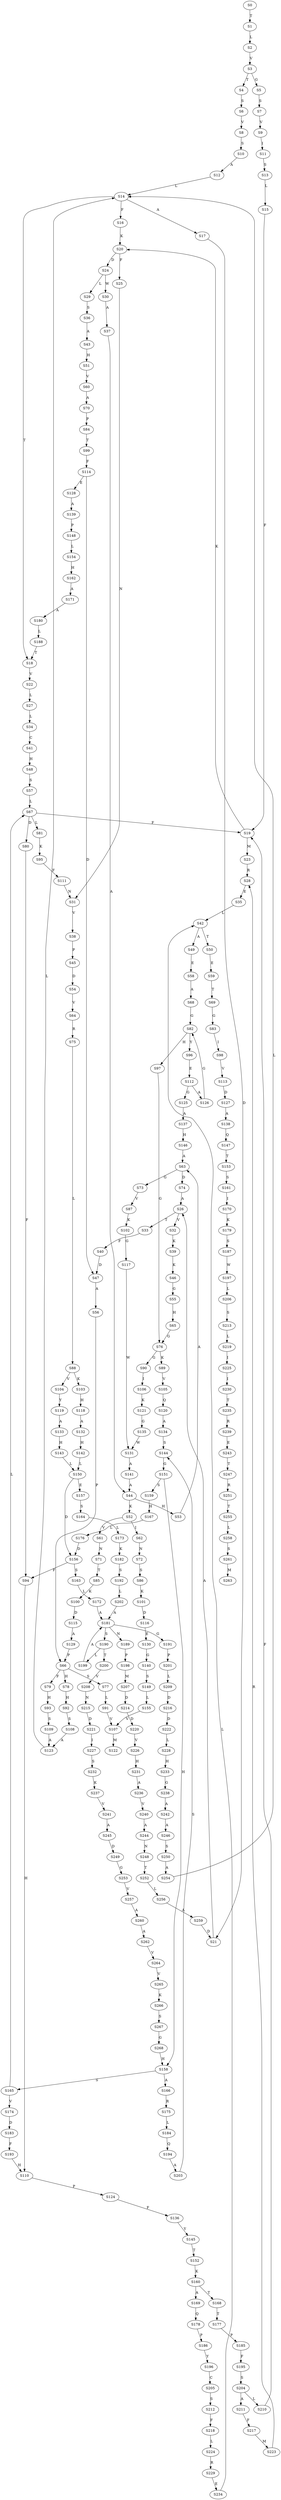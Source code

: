 strict digraph  {
	S0 -> S1 [ label = T ];
	S1 -> S2 [ label = L ];
	S2 -> S3 [ label = V ];
	S3 -> S4 [ label = T ];
	S3 -> S5 [ label = G ];
	S4 -> S6 [ label = S ];
	S5 -> S7 [ label = S ];
	S6 -> S8 [ label = V ];
	S7 -> S9 [ label = V ];
	S8 -> S10 [ label = S ];
	S9 -> S11 [ label = I ];
	S10 -> S12 [ label = A ];
	S11 -> S13 [ label = S ];
	S12 -> S14 [ label = L ];
	S13 -> S15 [ label = L ];
	S14 -> S16 [ label = F ];
	S14 -> S17 [ label = A ];
	S14 -> S18 [ label = T ];
	S15 -> S19 [ label = F ];
	S16 -> S20 [ label = K ];
	S17 -> S21 [ label = D ];
	S18 -> S22 [ label = V ];
	S19 -> S23 [ label = M ];
	S19 -> S20 [ label = K ];
	S20 -> S24 [ label = D ];
	S20 -> S25 [ label = F ];
	S21 -> S26 [ label = A ];
	S22 -> S27 [ label = L ];
	S23 -> S28 [ label = R ];
	S24 -> S29 [ label = L ];
	S24 -> S30 [ label = W ];
	S25 -> S31 [ label = N ];
	S26 -> S32 [ label = V ];
	S26 -> S33 [ label = T ];
	S27 -> S34 [ label = L ];
	S28 -> S35 [ label = E ];
	S29 -> S36 [ label = S ];
	S30 -> S37 [ label = A ];
	S31 -> S38 [ label = V ];
	S32 -> S39 [ label = K ];
	S33 -> S40 [ label = F ];
	S34 -> S41 [ label = C ];
	S35 -> S42 [ label = L ];
	S36 -> S43 [ label = A ];
	S37 -> S44 [ label = A ];
	S38 -> S45 [ label = P ];
	S39 -> S46 [ label = K ];
	S40 -> S47 [ label = D ];
	S41 -> S48 [ label = H ];
	S42 -> S49 [ label = A ];
	S42 -> S50 [ label = T ];
	S43 -> S51 [ label = H ];
	S44 -> S52 [ label = K ];
	S44 -> S53 [ label = H ];
	S45 -> S54 [ label = D ];
	S46 -> S55 [ label = G ];
	S47 -> S56 [ label = A ];
	S48 -> S57 [ label = S ];
	S49 -> S58 [ label = E ];
	S50 -> S59 [ label = E ];
	S51 -> S60 [ label = V ];
	S52 -> S61 [ label = V ];
	S52 -> S62 [ label = I ];
	S53 -> S63 [ label = A ];
	S54 -> S64 [ label = V ];
	S55 -> S65 [ label = H ];
	S56 -> S66 [ label = P ];
	S57 -> S67 [ label = L ];
	S58 -> S68 [ label = A ];
	S59 -> S69 [ label = T ];
	S60 -> S70 [ label = A ];
	S61 -> S71 [ label = N ];
	S62 -> S72 [ label = N ];
	S63 -> S73 [ label = G ];
	S63 -> S74 [ label = D ];
	S64 -> S75 [ label = R ];
	S65 -> S76 [ label = G ];
	S66 -> S77 [ label = S ];
	S66 -> S78 [ label = H ];
	S66 -> S79 [ label = F ];
	S67 -> S80 [ label = D ];
	S67 -> S81 [ label = L ];
	S67 -> S19 [ label = F ];
	S68 -> S82 [ label = G ];
	S69 -> S83 [ label = G ];
	S70 -> S84 [ label = P ];
	S71 -> S85 [ label = T ];
	S72 -> S86 [ label = S ];
	S73 -> S87 [ label = V ];
	S74 -> S26 [ label = A ];
	S75 -> S88 [ label = L ];
	S76 -> S89 [ label = K ];
	S76 -> S90 [ label = G ];
	S77 -> S91 [ label = L ];
	S78 -> S92 [ label = H ];
	S79 -> S93 [ label = H ];
	S80 -> S94 [ label = F ];
	S81 -> S95 [ label = K ];
	S82 -> S96 [ label = Y ];
	S82 -> S97 [ label = H ];
	S83 -> S98 [ label = I ];
	S84 -> S99 [ label = T ];
	S85 -> S100 [ label = K ];
	S86 -> S101 [ label = K ];
	S87 -> S102 [ label = K ];
	S88 -> S103 [ label = K ];
	S88 -> S104 [ label = V ];
	S89 -> S105 [ label = V ];
	S90 -> S106 [ label = I ];
	S91 -> S107 [ label = V ];
	S92 -> S108 [ label = S ];
	S93 -> S109 [ label = S ];
	S94 -> S110 [ label = H ];
	S95 -> S111 [ label = F ];
	S96 -> S112 [ label = E ];
	S97 -> S76 [ label = G ];
	S98 -> S113 [ label = V ];
	S99 -> S114 [ label = F ];
	S100 -> S115 [ label = D ];
	S101 -> S116 [ label = D ];
	S102 -> S117 [ label = G ];
	S103 -> S118 [ label = H ];
	S104 -> S119 [ label = Y ];
	S105 -> S120 [ label = Q ];
	S106 -> S121 [ label = K ];
	S107 -> S122 [ label = M ];
	S108 -> S123 [ label = A ];
	S109 -> S123 [ label = A ];
	S110 -> S124 [ label = P ];
	S111 -> S31 [ label = N ];
	S112 -> S125 [ label = G ];
	S112 -> S126 [ label = A ];
	S113 -> S127 [ label = D ];
	S114 -> S128 [ label = E ];
	S114 -> S47 [ label = D ];
	S115 -> S129 [ label = A ];
	S116 -> S130 [ label = E ];
	S117 -> S131 [ label = W ];
	S118 -> S132 [ label = A ];
	S119 -> S133 [ label = A ];
	S120 -> S134 [ label = A ];
	S121 -> S135 [ label = G ];
	S123 -> S14 [ label = L ];
	S124 -> S136 [ label = F ];
	S125 -> S137 [ label = A ];
	S126 -> S82 [ label = G ];
	S127 -> S138 [ label = A ];
	S128 -> S139 [ label = A ];
	S129 -> S66 [ label = P ];
	S130 -> S140 [ label = G ];
	S131 -> S141 [ label = A ];
	S132 -> S142 [ label = H ];
	S133 -> S143 [ label = H ];
	S134 -> S144 [ label = S ];
	S135 -> S131 [ label = W ];
	S136 -> S145 [ label = Y ];
	S137 -> S146 [ label = H ];
	S138 -> S147 [ label = Q ];
	S139 -> S148 [ label = P ];
	S140 -> S149 [ label = S ];
	S141 -> S44 [ label = A ];
	S142 -> S150 [ label = L ];
	S143 -> S150 [ label = L ];
	S144 -> S151 [ label = G ];
	S145 -> S152 [ label = T ];
	S146 -> S63 [ label = A ];
	S147 -> S153 [ label = T ];
	S148 -> S154 [ label = L ];
	S149 -> S155 [ label = L ];
	S150 -> S156 [ label = D ];
	S150 -> S157 [ label = E ];
	S151 -> S158 [ label = H ];
	S151 -> S159 [ label = S ];
	S152 -> S160 [ label = K ];
	S153 -> S161 [ label = S ];
	S154 -> S162 [ label = H ];
	S155 -> S107 [ label = V ];
	S156 -> S163 [ label = S ];
	S156 -> S94 [ label = F ];
	S157 -> S164 [ label = S ];
	S158 -> S165 [ label = S ];
	S158 -> S166 [ label = A ];
	S159 -> S167 [ label = H ];
	S160 -> S168 [ label = T ];
	S160 -> S169 [ label = A ];
	S161 -> S170 [ label = I ];
	S162 -> S171 [ label = A ];
	S163 -> S172 [ label = L ];
	S164 -> S173 [ label = L ];
	S165 -> S67 [ label = L ];
	S165 -> S174 [ label = V ];
	S166 -> S175 [ label = R ];
	S167 -> S176 [ label = L ];
	S168 -> S177 [ label = T ];
	S169 -> S178 [ label = Q ];
	S170 -> S179 [ label = K ];
	S171 -> S180 [ label = A ];
	S172 -> S181 [ label = A ];
	S173 -> S182 [ label = K ];
	S174 -> S183 [ label = D ];
	S175 -> S184 [ label = L ];
	S176 -> S156 [ label = D ];
	S177 -> S185 [ label = P ];
	S178 -> S186 [ label = P ];
	S179 -> S187 [ label = S ];
	S180 -> S188 [ label = L ];
	S181 -> S189 [ label = N ];
	S181 -> S190 [ label = S ];
	S181 -> S191 [ label = G ];
	S182 -> S192 [ label = S ];
	S183 -> S193 [ label = F ];
	S184 -> S194 [ label = Q ];
	S185 -> S195 [ label = F ];
	S186 -> S196 [ label = Y ];
	S187 -> S197 [ label = W ];
	S188 -> S18 [ label = T ];
	S189 -> S198 [ label = P ];
	S190 -> S199 [ label = L ];
	S190 -> S200 [ label = T ];
	S191 -> S201 [ label = P ];
	S192 -> S202 [ label = L ];
	S193 -> S110 [ label = H ];
	S194 -> S203 [ label = A ];
	S195 -> S204 [ label = S ];
	S196 -> S205 [ label = C ];
	S197 -> S206 [ label = L ];
	S198 -> S207 [ label = M ];
	S199 -> S181 [ label = A ];
	S200 -> S208 [ label = V ];
	S201 -> S209 [ label = L ];
	S202 -> S181 [ label = A ];
	S203 -> S144 [ label = S ];
	S204 -> S210 [ label = L ];
	S204 -> S211 [ label = A ];
	S205 -> S212 [ label = S ];
	S206 -> S213 [ label = S ];
	S207 -> S214 [ label = D ];
	S208 -> S215 [ label = N ];
	S209 -> S216 [ label = D ];
	S210 -> S19 [ label = F ];
	S211 -> S217 [ label = F ];
	S212 -> S218 [ label = F ];
	S213 -> S219 [ label = L ];
	S214 -> S220 [ label = D ];
	S215 -> S221 [ label = D ];
	S216 -> S222 [ label = D ];
	S217 -> S223 [ label = M ];
	S218 -> S224 [ label = L ];
	S219 -> S225 [ label = I ];
	S220 -> S226 [ label = V ];
	S221 -> S227 [ label = I ];
	S222 -> S228 [ label = L ];
	S223 -> S28 [ label = R ];
	S224 -> S229 [ label = R ];
	S225 -> S230 [ label = I ];
	S226 -> S231 [ label = H ];
	S227 -> S232 [ label = S ];
	S228 -> S233 [ label = H ];
	S229 -> S234 [ label = E ];
	S230 -> S235 [ label = T ];
	S231 -> S236 [ label = A ];
	S232 -> S237 [ label = K ];
	S233 -> S238 [ label = G ];
	S234 -> S42 [ label = L ];
	S235 -> S239 [ label = R ];
	S236 -> S240 [ label = V ];
	S237 -> S241 [ label = V ];
	S238 -> S242 [ label = A ];
	S239 -> S243 [ label = E ];
	S240 -> S244 [ label = A ];
	S241 -> S245 [ label = A ];
	S242 -> S246 [ label = A ];
	S243 -> S247 [ label = T ];
	S244 -> S248 [ label = N ];
	S245 -> S249 [ label = D ];
	S246 -> S250 [ label = S ];
	S247 -> S251 [ label = R ];
	S248 -> S252 [ label = T ];
	S249 -> S253 [ label = G ];
	S250 -> S254 [ label = A ];
	S251 -> S255 [ label = T ];
	S252 -> S256 [ label = L ];
	S253 -> S257 [ label = V ];
	S254 -> S14 [ label = L ];
	S255 -> S258 [ label = L ];
	S256 -> S259 [ label = A ];
	S257 -> S260 [ label = A ];
	S258 -> S261 [ label = S ];
	S259 -> S21 [ label = D ];
	S260 -> S262 [ label = A ];
	S261 -> S263 [ label = M ];
	S262 -> S264 [ label = V ];
	S264 -> S265 [ label = V ];
	S265 -> S266 [ label = K ];
	S266 -> S267 [ label = S ];
	S267 -> S268 [ label = G ];
	S268 -> S158 [ label = H ];
}
